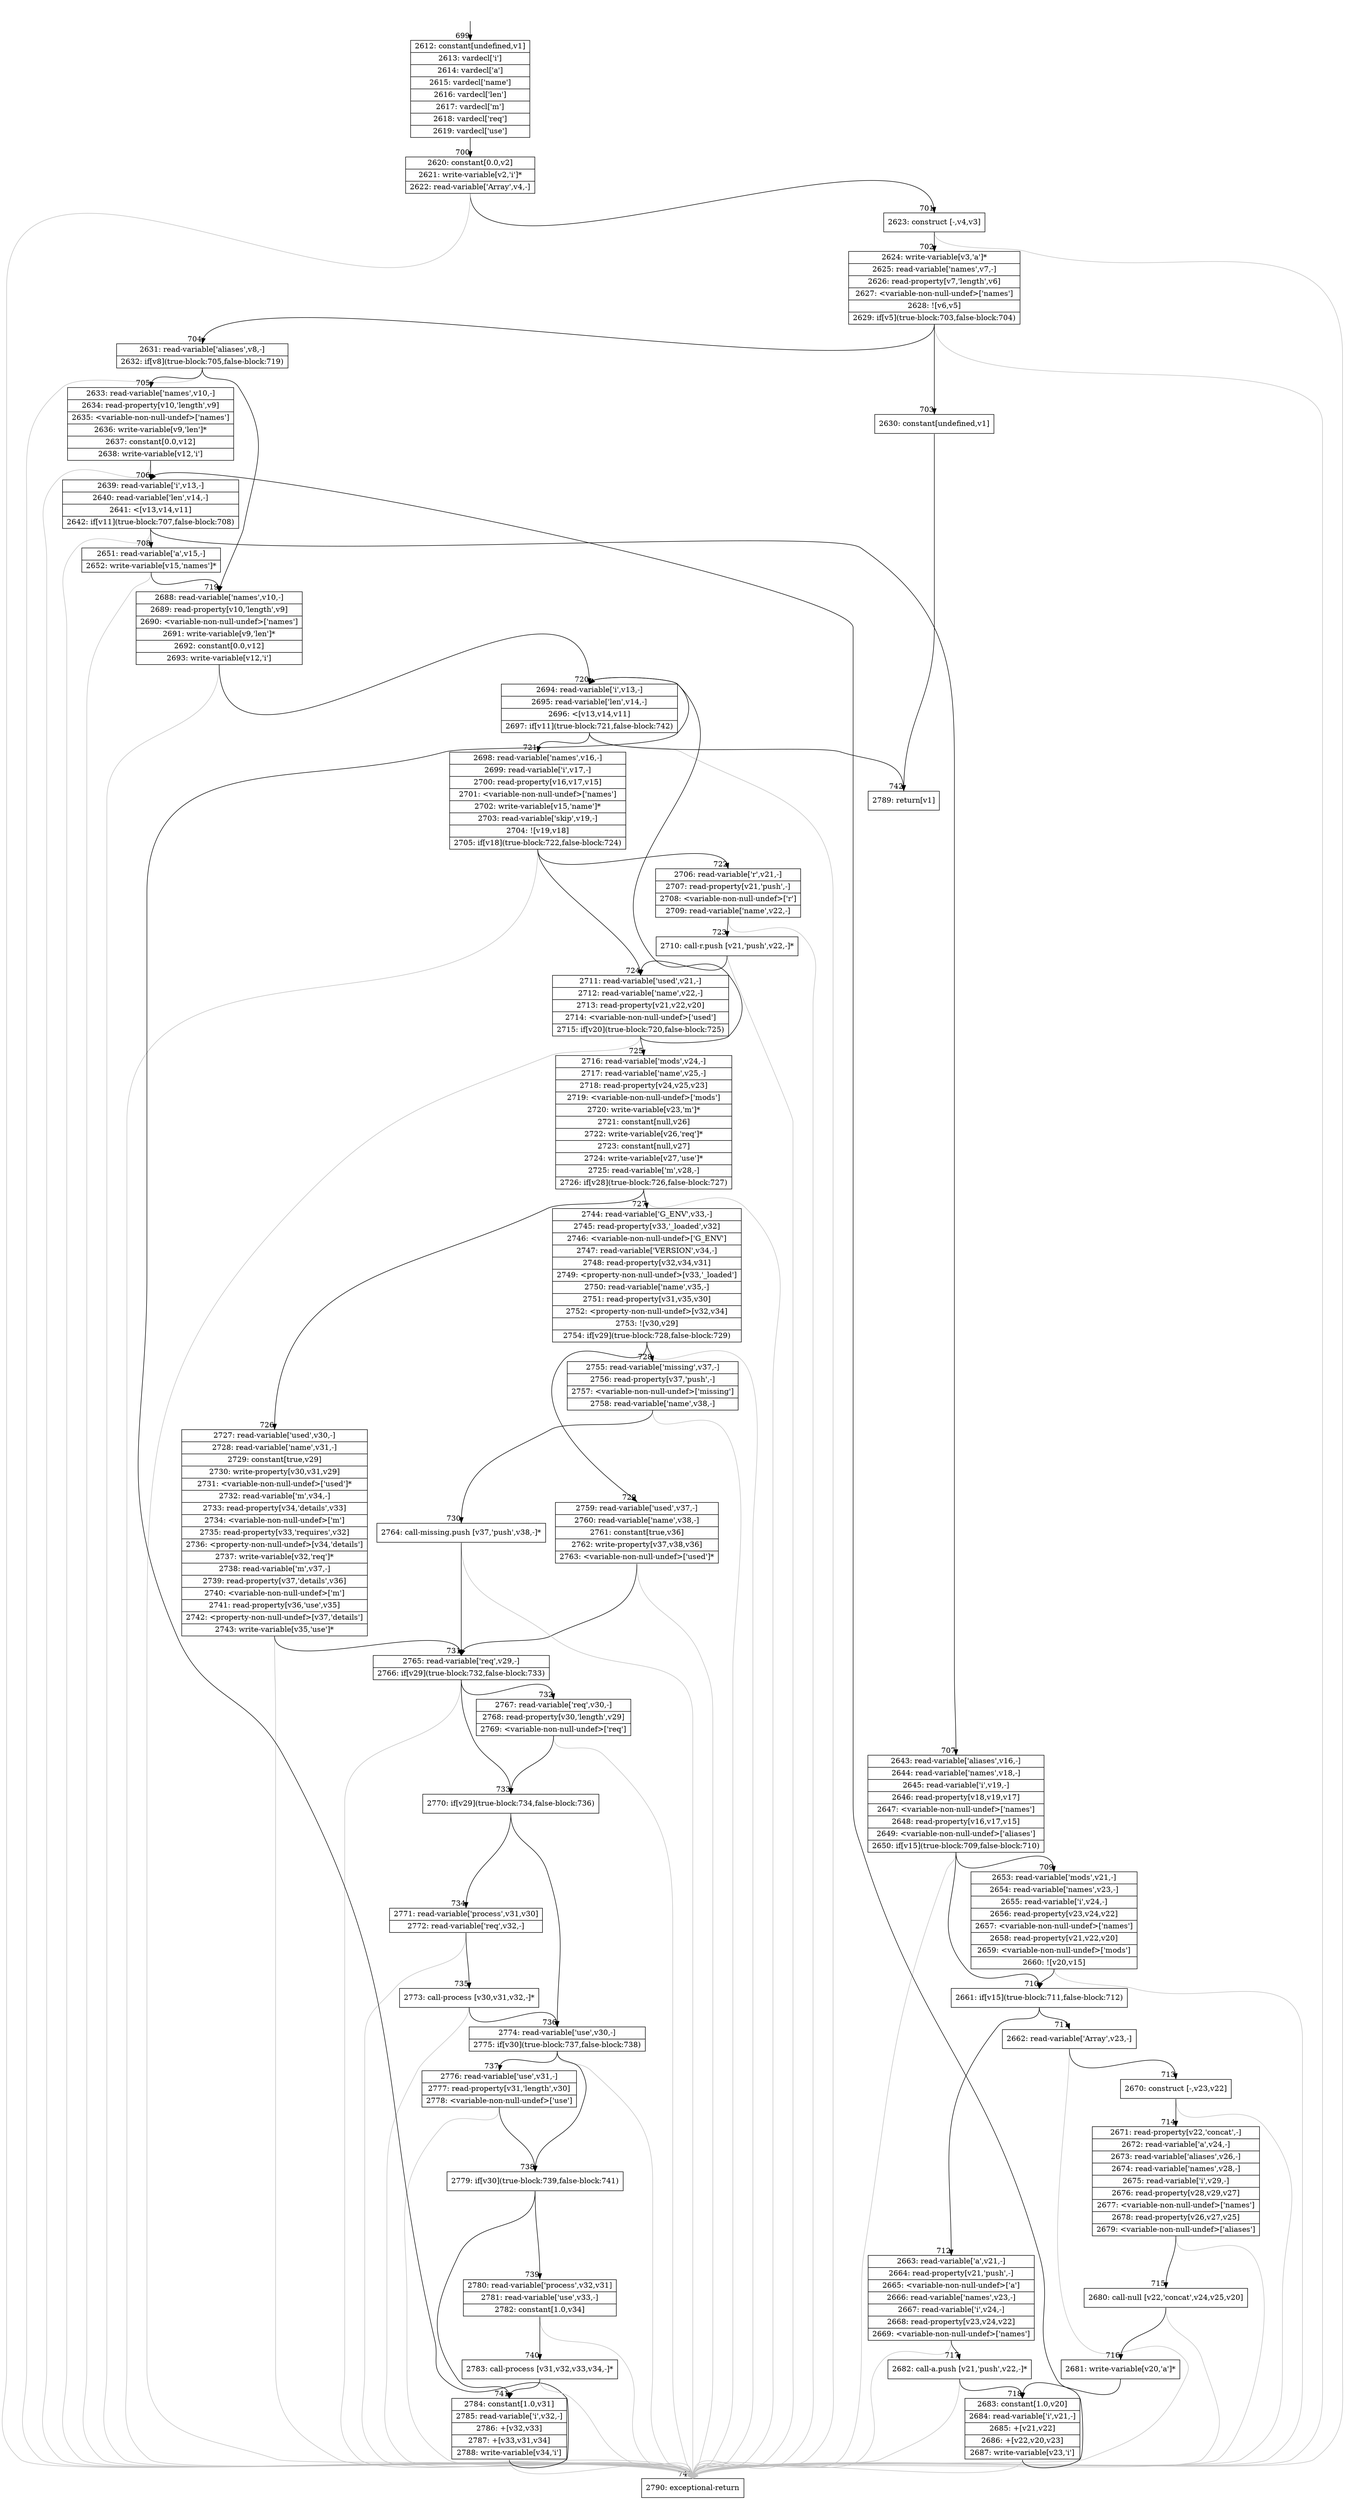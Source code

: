digraph {
rankdir="TD"
BB_entry31[shape=none,label=""];
BB_entry31 -> BB699 [tailport=s, headport=n, headlabel="    699"]
BB699 [shape=record label="{2612: constant[undefined,v1]|2613: vardecl['i']|2614: vardecl['a']|2615: vardecl['name']|2616: vardecl['len']|2617: vardecl['m']|2618: vardecl['req']|2619: vardecl['use']}" ] 
BB699 -> BB700 [tailport=s, headport=n, headlabel="      700"]
BB700 [shape=record label="{2620: constant[0.0,v2]|2621: write-variable[v2,'i']*|2622: read-variable['Array',v4,-]}" ] 
BB700 -> BB701 [tailport=s, headport=n, headlabel="      701"]
BB700 -> BB743 [tailport=s, headport=n, color=gray, headlabel="      743"]
BB701 [shape=record label="{2623: construct [-,v4,v3]}" ] 
BB701 -> BB702 [tailport=s, headport=n, headlabel="      702"]
BB701 -> BB743 [tailport=s, headport=n, color=gray]
BB702 [shape=record label="{2624: write-variable[v3,'a']*|2625: read-variable['names',v7,-]|2626: read-property[v7,'length',v6]|2627: \<variable-non-null-undef\>['names']|2628: ![v6,v5]|2629: if[v5](true-block:703,false-block:704)}" ] 
BB702 -> BB703 [tailport=s, headport=n, headlabel="      703"]
BB702 -> BB704 [tailport=s, headport=n, headlabel="      704"]
BB702 -> BB743 [tailport=s, headport=n, color=gray]
BB703 [shape=record label="{2630: constant[undefined,v1]}" ] 
BB703 -> BB742 [tailport=s, headport=n, headlabel="      742"]
BB704 [shape=record label="{2631: read-variable['aliases',v8,-]|2632: if[v8](true-block:705,false-block:719)}" ] 
BB704 -> BB705 [tailport=s, headport=n, headlabel="      705"]
BB704 -> BB719 [tailport=s, headport=n, headlabel="      719"]
BB704 -> BB743 [tailport=s, headport=n, color=gray]
BB705 [shape=record label="{2633: read-variable['names',v10,-]|2634: read-property[v10,'length',v9]|2635: \<variable-non-null-undef\>['names']|2636: write-variable[v9,'len']*|2637: constant[0.0,v12]|2638: write-variable[v12,'i']}" ] 
BB705 -> BB706 [tailport=s, headport=n, headlabel="      706"]
BB705 -> BB743 [tailport=s, headport=n, color=gray]
BB706 [shape=record label="{2639: read-variable['i',v13,-]|2640: read-variable['len',v14,-]|2641: \<[v13,v14,v11]|2642: if[v11](true-block:707,false-block:708)}" ] 
BB706 -> BB707 [tailport=s, headport=n, headlabel="      707"]
BB706 -> BB708 [tailport=s, headport=n, headlabel="      708"]
BB706 -> BB743 [tailport=s, headport=n, color=gray]
BB707 [shape=record label="{2643: read-variable['aliases',v16,-]|2644: read-variable['names',v18,-]|2645: read-variable['i',v19,-]|2646: read-property[v18,v19,v17]|2647: \<variable-non-null-undef\>['names']|2648: read-property[v16,v17,v15]|2649: \<variable-non-null-undef\>['aliases']|2650: if[v15](true-block:709,false-block:710)}" ] 
BB707 -> BB710 [tailport=s, headport=n, headlabel="      710"]
BB707 -> BB709 [tailport=s, headport=n, headlabel="      709"]
BB707 -> BB743 [tailport=s, headport=n, color=gray]
BB708 [shape=record label="{2651: read-variable['a',v15,-]|2652: write-variable[v15,'names']*}" ] 
BB708 -> BB719 [tailport=s, headport=n]
BB708 -> BB743 [tailport=s, headport=n, color=gray]
BB709 [shape=record label="{2653: read-variable['mods',v21,-]|2654: read-variable['names',v23,-]|2655: read-variable['i',v24,-]|2656: read-property[v23,v24,v22]|2657: \<variable-non-null-undef\>['names']|2658: read-property[v21,v22,v20]|2659: \<variable-non-null-undef\>['mods']|2660: ![v20,v15]}" ] 
BB709 -> BB710 [tailport=s, headport=n]
BB709 -> BB743 [tailport=s, headport=n, color=gray]
BB710 [shape=record label="{2661: if[v15](true-block:711,false-block:712)}" ] 
BB710 -> BB711 [tailport=s, headport=n, headlabel="      711"]
BB710 -> BB712 [tailport=s, headport=n, headlabel="      712"]
BB711 [shape=record label="{2662: read-variable['Array',v23,-]}" ] 
BB711 -> BB713 [tailport=s, headport=n, headlabel="      713"]
BB711 -> BB743 [tailport=s, headport=n, color=gray]
BB712 [shape=record label="{2663: read-variable['a',v21,-]|2664: read-property[v21,'push',-]|2665: \<variable-non-null-undef\>['a']|2666: read-variable['names',v23,-]|2667: read-variable['i',v24,-]|2668: read-property[v23,v24,v22]|2669: \<variable-non-null-undef\>['names']}" ] 
BB712 -> BB717 [tailport=s, headport=n, headlabel="      717"]
BB712 -> BB743 [tailport=s, headport=n, color=gray]
BB713 [shape=record label="{2670: construct [-,v23,v22]}" ] 
BB713 -> BB714 [tailport=s, headport=n, headlabel="      714"]
BB713 -> BB743 [tailport=s, headport=n, color=gray]
BB714 [shape=record label="{2671: read-property[v22,'concat',-]|2672: read-variable['a',v24,-]|2673: read-variable['aliases',v26,-]|2674: read-variable['names',v28,-]|2675: read-variable['i',v29,-]|2676: read-property[v28,v29,v27]|2677: \<variable-non-null-undef\>['names']|2678: read-property[v26,v27,v25]|2679: \<variable-non-null-undef\>['aliases']}" ] 
BB714 -> BB715 [tailport=s, headport=n, headlabel="      715"]
BB714 -> BB743 [tailport=s, headport=n, color=gray]
BB715 [shape=record label="{2680: call-null [v22,'concat',v24,v25,v20]}" ] 
BB715 -> BB716 [tailport=s, headport=n, headlabel="      716"]
BB715 -> BB743 [tailport=s, headport=n, color=gray]
BB716 [shape=record label="{2681: write-variable[v20,'a']*}" ] 
BB716 -> BB718 [tailport=s, headport=n, headlabel="      718"]
BB717 [shape=record label="{2682: call-a.push [v21,'push',v22,-]*}" ] 
BB717 -> BB718 [tailport=s, headport=n]
BB717 -> BB743 [tailport=s, headport=n, color=gray]
BB718 [shape=record label="{2683: constant[1.0,v20]|2684: read-variable['i',v21,-]|2685: +[v21,v22]|2686: +[v22,v20,v23]|2687: write-variable[v23,'i']}" ] 
BB718 -> BB706 [tailport=s, headport=n]
BB718 -> BB743 [tailport=s, headport=n, color=gray]
BB719 [shape=record label="{2688: read-variable['names',v10,-]|2689: read-property[v10,'length',v9]|2690: \<variable-non-null-undef\>['names']|2691: write-variable[v9,'len']*|2692: constant[0.0,v12]|2693: write-variable[v12,'i']}" ] 
BB719 -> BB720 [tailport=s, headport=n, headlabel="      720"]
BB719 -> BB743 [tailport=s, headport=n, color=gray]
BB720 [shape=record label="{2694: read-variable['i',v13,-]|2695: read-variable['len',v14,-]|2696: \<[v13,v14,v11]|2697: if[v11](true-block:721,false-block:742)}" ] 
BB720 -> BB721 [tailport=s, headport=n, headlabel="      721"]
BB720 -> BB742 [tailport=s, headport=n]
BB720 -> BB743 [tailport=s, headport=n, color=gray]
BB721 [shape=record label="{2698: read-variable['names',v16,-]|2699: read-variable['i',v17,-]|2700: read-property[v16,v17,v15]|2701: \<variable-non-null-undef\>['names']|2702: write-variable[v15,'name']*|2703: read-variable['skip',v19,-]|2704: ![v19,v18]|2705: if[v18](true-block:722,false-block:724)}" ] 
BB721 -> BB722 [tailport=s, headport=n, headlabel="      722"]
BB721 -> BB724 [tailport=s, headport=n, headlabel="      724"]
BB721 -> BB743 [tailport=s, headport=n, color=gray]
BB722 [shape=record label="{2706: read-variable['r',v21,-]|2707: read-property[v21,'push',-]|2708: \<variable-non-null-undef\>['r']|2709: read-variable['name',v22,-]}" ] 
BB722 -> BB723 [tailport=s, headport=n, headlabel="      723"]
BB722 -> BB743 [tailport=s, headport=n, color=gray]
BB723 [shape=record label="{2710: call-r.push [v21,'push',v22,-]*}" ] 
BB723 -> BB724 [tailport=s, headport=n]
BB723 -> BB743 [tailport=s, headport=n, color=gray]
BB724 [shape=record label="{2711: read-variable['used',v21,-]|2712: read-variable['name',v22,-]|2713: read-property[v21,v22,v20]|2714: \<variable-non-null-undef\>['used']|2715: if[v20](true-block:720,false-block:725)}" ] 
BB724 -> BB720 [tailport=s, headport=n]
BB724 -> BB725 [tailport=s, headport=n, headlabel="      725"]
BB724 -> BB743 [tailport=s, headport=n, color=gray]
BB725 [shape=record label="{2716: read-variable['mods',v24,-]|2717: read-variable['name',v25,-]|2718: read-property[v24,v25,v23]|2719: \<variable-non-null-undef\>['mods']|2720: write-variable[v23,'m']*|2721: constant[null,v26]|2722: write-variable[v26,'req']*|2723: constant[null,v27]|2724: write-variable[v27,'use']*|2725: read-variable['m',v28,-]|2726: if[v28](true-block:726,false-block:727)}" ] 
BB725 -> BB726 [tailport=s, headport=n, headlabel="      726"]
BB725 -> BB727 [tailport=s, headport=n, headlabel="      727"]
BB725 -> BB743 [tailport=s, headport=n, color=gray]
BB726 [shape=record label="{2727: read-variable['used',v30,-]|2728: read-variable['name',v31,-]|2729: constant[true,v29]|2730: write-property[v30,v31,v29]|2731: \<variable-non-null-undef\>['used']*|2732: read-variable['m',v34,-]|2733: read-property[v34,'details',v33]|2734: \<variable-non-null-undef\>['m']|2735: read-property[v33,'requires',v32]|2736: \<property-non-null-undef\>[v34,'details']|2737: write-variable[v32,'req']*|2738: read-variable['m',v37,-]|2739: read-property[v37,'details',v36]|2740: \<variable-non-null-undef\>['m']|2741: read-property[v36,'use',v35]|2742: \<property-non-null-undef\>[v37,'details']|2743: write-variable[v35,'use']*}" ] 
BB726 -> BB731 [tailport=s, headport=n, headlabel="      731"]
BB726 -> BB743 [tailport=s, headport=n, color=gray]
BB727 [shape=record label="{2744: read-variable['G_ENV',v33,-]|2745: read-property[v33,'_loaded',v32]|2746: \<variable-non-null-undef\>['G_ENV']|2747: read-variable['VERSION',v34,-]|2748: read-property[v32,v34,v31]|2749: \<property-non-null-undef\>[v33,'_loaded']|2750: read-variable['name',v35,-]|2751: read-property[v31,v35,v30]|2752: \<property-non-null-undef\>[v32,v34]|2753: ![v30,v29]|2754: if[v29](true-block:728,false-block:729)}" ] 
BB727 -> BB728 [tailport=s, headport=n, headlabel="      728"]
BB727 -> BB729 [tailport=s, headport=n, headlabel="      729"]
BB727 -> BB743 [tailport=s, headport=n, color=gray]
BB728 [shape=record label="{2755: read-variable['missing',v37,-]|2756: read-property[v37,'push',-]|2757: \<variable-non-null-undef\>['missing']|2758: read-variable['name',v38,-]}" ] 
BB728 -> BB730 [tailport=s, headport=n, headlabel="      730"]
BB728 -> BB743 [tailport=s, headport=n, color=gray]
BB729 [shape=record label="{2759: read-variable['used',v37,-]|2760: read-variable['name',v38,-]|2761: constant[true,v36]|2762: write-property[v37,v38,v36]|2763: \<variable-non-null-undef\>['used']*}" ] 
BB729 -> BB731 [tailport=s, headport=n]
BB729 -> BB743 [tailport=s, headport=n, color=gray]
BB730 [shape=record label="{2764: call-missing.push [v37,'push',v38,-]*}" ] 
BB730 -> BB731 [tailport=s, headport=n]
BB730 -> BB743 [tailport=s, headport=n, color=gray]
BB731 [shape=record label="{2765: read-variable['req',v29,-]|2766: if[v29](true-block:732,false-block:733)}" ] 
BB731 -> BB733 [tailport=s, headport=n, headlabel="      733"]
BB731 -> BB732 [tailport=s, headport=n, headlabel="      732"]
BB731 -> BB743 [tailport=s, headport=n, color=gray]
BB732 [shape=record label="{2767: read-variable['req',v30,-]|2768: read-property[v30,'length',v29]|2769: \<variable-non-null-undef\>['req']}" ] 
BB732 -> BB733 [tailport=s, headport=n]
BB732 -> BB743 [tailport=s, headport=n, color=gray]
BB733 [shape=record label="{2770: if[v29](true-block:734,false-block:736)}" ] 
BB733 -> BB734 [tailport=s, headport=n, headlabel="      734"]
BB733 -> BB736 [tailport=s, headport=n, headlabel="      736"]
BB734 [shape=record label="{2771: read-variable['process',v31,v30]|2772: read-variable['req',v32,-]}" ] 
BB734 -> BB735 [tailport=s, headport=n, headlabel="      735"]
BB734 -> BB743 [tailport=s, headport=n, color=gray]
BB735 [shape=record label="{2773: call-process [v30,v31,v32,-]*}" ] 
BB735 -> BB736 [tailport=s, headport=n]
BB735 -> BB743 [tailport=s, headport=n, color=gray]
BB736 [shape=record label="{2774: read-variable['use',v30,-]|2775: if[v30](true-block:737,false-block:738)}" ] 
BB736 -> BB738 [tailport=s, headport=n, headlabel="      738"]
BB736 -> BB737 [tailport=s, headport=n, headlabel="      737"]
BB736 -> BB743 [tailport=s, headport=n, color=gray]
BB737 [shape=record label="{2776: read-variable['use',v31,-]|2777: read-property[v31,'length',v30]|2778: \<variable-non-null-undef\>['use']}" ] 
BB737 -> BB738 [tailport=s, headport=n]
BB737 -> BB743 [tailport=s, headport=n, color=gray]
BB738 [shape=record label="{2779: if[v30](true-block:739,false-block:741)}" ] 
BB738 -> BB739 [tailport=s, headport=n, headlabel="      739"]
BB738 -> BB741 [tailport=s, headport=n, headlabel="      741"]
BB739 [shape=record label="{2780: read-variable['process',v32,v31]|2781: read-variable['use',v33,-]|2782: constant[1.0,v34]}" ] 
BB739 -> BB740 [tailport=s, headport=n, headlabel="      740"]
BB739 -> BB743 [tailport=s, headport=n, color=gray]
BB740 [shape=record label="{2783: call-process [v31,v32,v33,v34,-]*}" ] 
BB740 -> BB741 [tailport=s, headport=n]
BB740 -> BB743 [tailport=s, headport=n, color=gray]
BB741 [shape=record label="{2784: constant[1.0,v31]|2785: read-variable['i',v32,-]|2786: +[v32,v33]|2787: +[v33,v31,v34]|2788: write-variable[v34,'i']}" ] 
BB741 -> BB720 [tailport=s, headport=n]
BB741 -> BB743 [tailport=s, headport=n, color=gray]
BB742 [shape=record label="{2789: return[v1]}" ] 
BB743 [shape=record label="{2790: exceptional-return}" ] 
//#$~ 1087
}
